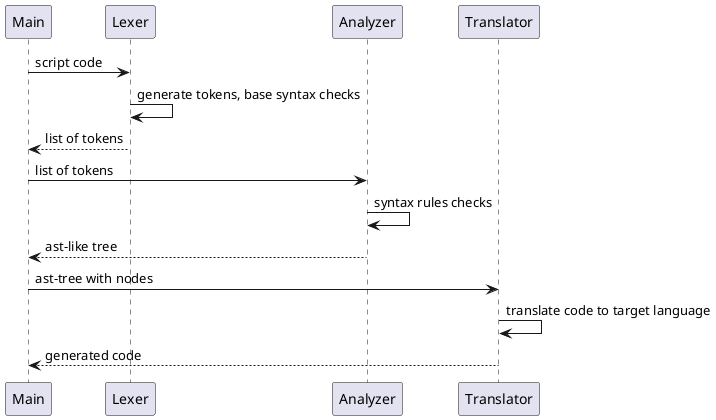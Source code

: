 @startuml
Main -> Lexer: script code
Lexer -> Lexer: generate tokens, base syntax checks
Main <-- Lexer: list of tokens
Main -> Analyzer: list of tokens
Analyzer -> Analyzer: syntax rules checks
Main <-- Analyzer: ast-like tree
Main -> Translator: ast-tree with nodes
Translator -> Translator: translate code to target language
Main <-- Translator: generated code
@enduml
